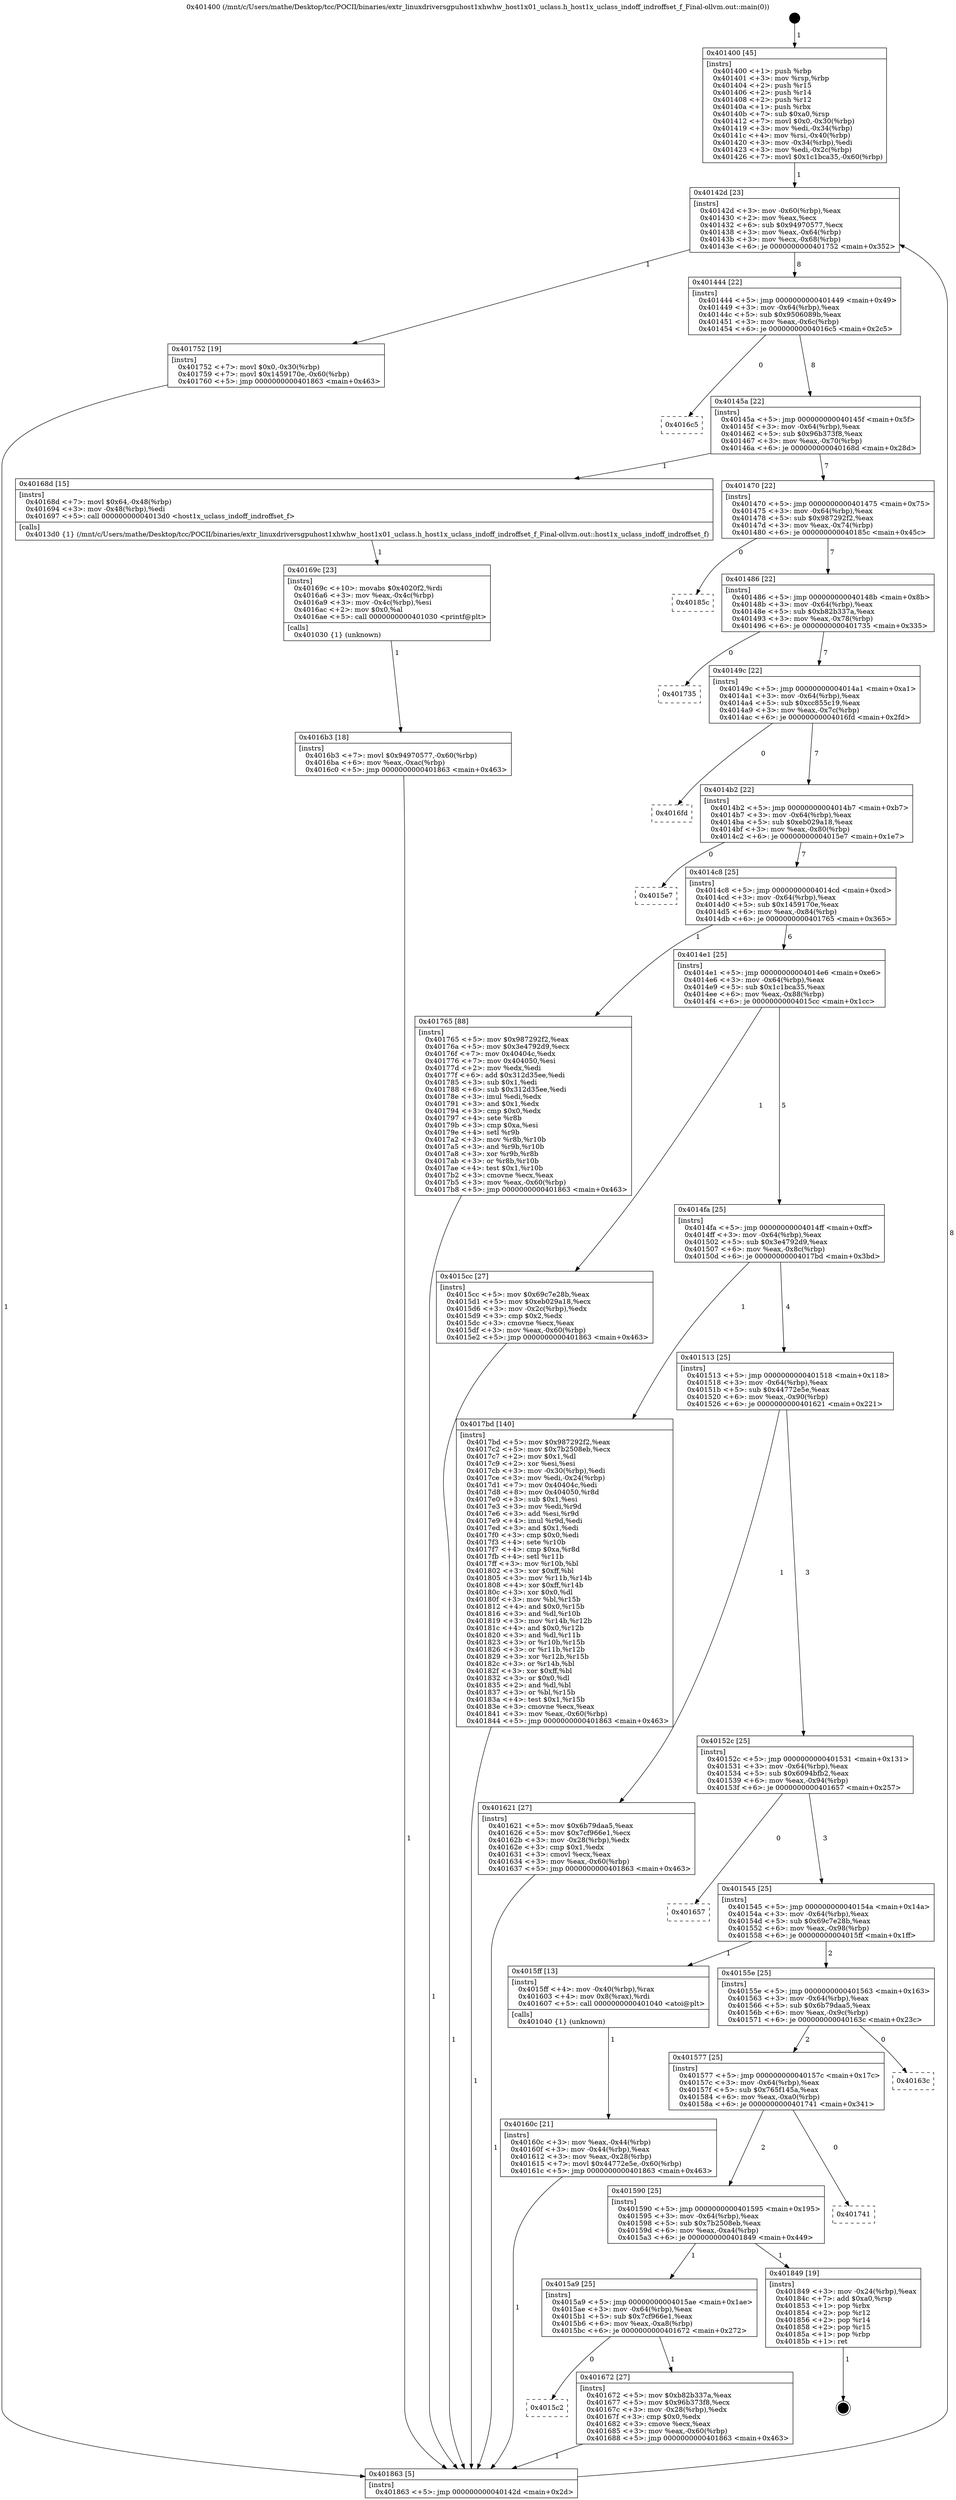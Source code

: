 digraph "0x401400" {
  label = "0x401400 (/mnt/c/Users/mathe/Desktop/tcc/POCII/binaries/extr_linuxdriversgpuhost1xhwhw_host1x01_uclass.h_host1x_uclass_indoff_indroffset_f_Final-ollvm.out::main(0))"
  labelloc = "t"
  node[shape=record]

  Entry [label="",width=0.3,height=0.3,shape=circle,fillcolor=black,style=filled]
  "0x40142d" [label="{
     0x40142d [23]\l
     | [instrs]\l
     &nbsp;&nbsp;0x40142d \<+3\>: mov -0x60(%rbp),%eax\l
     &nbsp;&nbsp;0x401430 \<+2\>: mov %eax,%ecx\l
     &nbsp;&nbsp;0x401432 \<+6\>: sub $0x94970577,%ecx\l
     &nbsp;&nbsp;0x401438 \<+3\>: mov %eax,-0x64(%rbp)\l
     &nbsp;&nbsp;0x40143b \<+3\>: mov %ecx,-0x68(%rbp)\l
     &nbsp;&nbsp;0x40143e \<+6\>: je 0000000000401752 \<main+0x352\>\l
  }"]
  "0x401752" [label="{
     0x401752 [19]\l
     | [instrs]\l
     &nbsp;&nbsp;0x401752 \<+7\>: movl $0x0,-0x30(%rbp)\l
     &nbsp;&nbsp;0x401759 \<+7\>: movl $0x1459170e,-0x60(%rbp)\l
     &nbsp;&nbsp;0x401760 \<+5\>: jmp 0000000000401863 \<main+0x463\>\l
  }"]
  "0x401444" [label="{
     0x401444 [22]\l
     | [instrs]\l
     &nbsp;&nbsp;0x401444 \<+5\>: jmp 0000000000401449 \<main+0x49\>\l
     &nbsp;&nbsp;0x401449 \<+3\>: mov -0x64(%rbp),%eax\l
     &nbsp;&nbsp;0x40144c \<+5\>: sub $0x9506089b,%eax\l
     &nbsp;&nbsp;0x401451 \<+3\>: mov %eax,-0x6c(%rbp)\l
     &nbsp;&nbsp;0x401454 \<+6\>: je 00000000004016c5 \<main+0x2c5\>\l
  }"]
  Exit [label="",width=0.3,height=0.3,shape=circle,fillcolor=black,style=filled,peripheries=2]
  "0x4016c5" [label="{
     0x4016c5\l
  }", style=dashed]
  "0x40145a" [label="{
     0x40145a [22]\l
     | [instrs]\l
     &nbsp;&nbsp;0x40145a \<+5\>: jmp 000000000040145f \<main+0x5f\>\l
     &nbsp;&nbsp;0x40145f \<+3\>: mov -0x64(%rbp),%eax\l
     &nbsp;&nbsp;0x401462 \<+5\>: sub $0x96b373f8,%eax\l
     &nbsp;&nbsp;0x401467 \<+3\>: mov %eax,-0x70(%rbp)\l
     &nbsp;&nbsp;0x40146a \<+6\>: je 000000000040168d \<main+0x28d\>\l
  }"]
  "0x4016b3" [label="{
     0x4016b3 [18]\l
     | [instrs]\l
     &nbsp;&nbsp;0x4016b3 \<+7\>: movl $0x94970577,-0x60(%rbp)\l
     &nbsp;&nbsp;0x4016ba \<+6\>: mov %eax,-0xac(%rbp)\l
     &nbsp;&nbsp;0x4016c0 \<+5\>: jmp 0000000000401863 \<main+0x463\>\l
  }"]
  "0x40168d" [label="{
     0x40168d [15]\l
     | [instrs]\l
     &nbsp;&nbsp;0x40168d \<+7\>: movl $0x64,-0x48(%rbp)\l
     &nbsp;&nbsp;0x401694 \<+3\>: mov -0x48(%rbp),%edi\l
     &nbsp;&nbsp;0x401697 \<+5\>: call 00000000004013d0 \<host1x_uclass_indoff_indroffset_f\>\l
     | [calls]\l
     &nbsp;&nbsp;0x4013d0 \{1\} (/mnt/c/Users/mathe/Desktop/tcc/POCII/binaries/extr_linuxdriversgpuhost1xhwhw_host1x01_uclass.h_host1x_uclass_indoff_indroffset_f_Final-ollvm.out::host1x_uclass_indoff_indroffset_f)\l
  }"]
  "0x401470" [label="{
     0x401470 [22]\l
     | [instrs]\l
     &nbsp;&nbsp;0x401470 \<+5\>: jmp 0000000000401475 \<main+0x75\>\l
     &nbsp;&nbsp;0x401475 \<+3\>: mov -0x64(%rbp),%eax\l
     &nbsp;&nbsp;0x401478 \<+5\>: sub $0x987292f2,%eax\l
     &nbsp;&nbsp;0x40147d \<+3\>: mov %eax,-0x74(%rbp)\l
     &nbsp;&nbsp;0x401480 \<+6\>: je 000000000040185c \<main+0x45c\>\l
  }"]
  "0x40169c" [label="{
     0x40169c [23]\l
     | [instrs]\l
     &nbsp;&nbsp;0x40169c \<+10\>: movabs $0x4020f2,%rdi\l
     &nbsp;&nbsp;0x4016a6 \<+3\>: mov %eax,-0x4c(%rbp)\l
     &nbsp;&nbsp;0x4016a9 \<+3\>: mov -0x4c(%rbp),%esi\l
     &nbsp;&nbsp;0x4016ac \<+2\>: mov $0x0,%al\l
     &nbsp;&nbsp;0x4016ae \<+5\>: call 0000000000401030 \<printf@plt\>\l
     | [calls]\l
     &nbsp;&nbsp;0x401030 \{1\} (unknown)\l
  }"]
  "0x40185c" [label="{
     0x40185c\l
  }", style=dashed]
  "0x401486" [label="{
     0x401486 [22]\l
     | [instrs]\l
     &nbsp;&nbsp;0x401486 \<+5\>: jmp 000000000040148b \<main+0x8b\>\l
     &nbsp;&nbsp;0x40148b \<+3\>: mov -0x64(%rbp),%eax\l
     &nbsp;&nbsp;0x40148e \<+5\>: sub $0xb82b337a,%eax\l
     &nbsp;&nbsp;0x401493 \<+3\>: mov %eax,-0x78(%rbp)\l
     &nbsp;&nbsp;0x401496 \<+6\>: je 0000000000401735 \<main+0x335\>\l
  }"]
  "0x4015c2" [label="{
     0x4015c2\l
  }", style=dashed]
  "0x401735" [label="{
     0x401735\l
  }", style=dashed]
  "0x40149c" [label="{
     0x40149c [22]\l
     | [instrs]\l
     &nbsp;&nbsp;0x40149c \<+5\>: jmp 00000000004014a1 \<main+0xa1\>\l
     &nbsp;&nbsp;0x4014a1 \<+3\>: mov -0x64(%rbp),%eax\l
     &nbsp;&nbsp;0x4014a4 \<+5\>: sub $0xcc855c19,%eax\l
     &nbsp;&nbsp;0x4014a9 \<+3\>: mov %eax,-0x7c(%rbp)\l
     &nbsp;&nbsp;0x4014ac \<+6\>: je 00000000004016fd \<main+0x2fd\>\l
  }"]
  "0x401672" [label="{
     0x401672 [27]\l
     | [instrs]\l
     &nbsp;&nbsp;0x401672 \<+5\>: mov $0xb82b337a,%eax\l
     &nbsp;&nbsp;0x401677 \<+5\>: mov $0x96b373f8,%ecx\l
     &nbsp;&nbsp;0x40167c \<+3\>: mov -0x28(%rbp),%edx\l
     &nbsp;&nbsp;0x40167f \<+3\>: cmp $0x0,%edx\l
     &nbsp;&nbsp;0x401682 \<+3\>: cmove %ecx,%eax\l
     &nbsp;&nbsp;0x401685 \<+3\>: mov %eax,-0x60(%rbp)\l
     &nbsp;&nbsp;0x401688 \<+5\>: jmp 0000000000401863 \<main+0x463\>\l
  }"]
  "0x4016fd" [label="{
     0x4016fd\l
  }", style=dashed]
  "0x4014b2" [label="{
     0x4014b2 [22]\l
     | [instrs]\l
     &nbsp;&nbsp;0x4014b2 \<+5\>: jmp 00000000004014b7 \<main+0xb7\>\l
     &nbsp;&nbsp;0x4014b7 \<+3\>: mov -0x64(%rbp),%eax\l
     &nbsp;&nbsp;0x4014ba \<+5\>: sub $0xeb029a18,%eax\l
     &nbsp;&nbsp;0x4014bf \<+3\>: mov %eax,-0x80(%rbp)\l
     &nbsp;&nbsp;0x4014c2 \<+6\>: je 00000000004015e7 \<main+0x1e7\>\l
  }"]
  "0x4015a9" [label="{
     0x4015a9 [25]\l
     | [instrs]\l
     &nbsp;&nbsp;0x4015a9 \<+5\>: jmp 00000000004015ae \<main+0x1ae\>\l
     &nbsp;&nbsp;0x4015ae \<+3\>: mov -0x64(%rbp),%eax\l
     &nbsp;&nbsp;0x4015b1 \<+5\>: sub $0x7cf966e1,%eax\l
     &nbsp;&nbsp;0x4015b6 \<+6\>: mov %eax,-0xa8(%rbp)\l
     &nbsp;&nbsp;0x4015bc \<+6\>: je 0000000000401672 \<main+0x272\>\l
  }"]
  "0x4015e7" [label="{
     0x4015e7\l
  }", style=dashed]
  "0x4014c8" [label="{
     0x4014c8 [25]\l
     | [instrs]\l
     &nbsp;&nbsp;0x4014c8 \<+5\>: jmp 00000000004014cd \<main+0xcd\>\l
     &nbsp;&nbsp;0x4014cd \<+3\>: mov -0x64(%rbp),%eax\l
     &nbsp;&nbsp;0x4014d0 \<+5\>: sub $0x1459170e,%eax\l
     &nbsp;&nbsp;0x4014d5 \<+6\>: mov %eax,-0x84(%rbp)\l
     &nbsp;&nbsp;0x4014db \<+6\>: je 0000000000401765 \<main+0x365\>\l
  }"]
  "0x401849" [label="{
     0x401849 [19]\l
     | [instrs]\l
     &nbsp;&nbsp;0x401849 \<+3\>: mov -0x24(%rbp),%eax\l
     &nbsp;&nbsp;0x40184c \<+7\>: add $0xa0,%rsp\l
     &nbsp;&nbsp;0x401853 \<+1\>: pop %rbx\l
     &nbsp;&nbsp;0x401854 \<+2\>: pop %r12\l
     &nbsp;&nbsp;0x401856 \<+2\>: pop %r14\l
     &nbsp;&nbsp;0x401858 \<+2\>: pop %r15\l
     &nbsp;&nbsp;0x40185a \<+1\>: pop %rbp\l
     &nbsp;&nbsp;0x40185b \<+1\>: ret\l
  }"]
  "0x401765" [label="{
     0x401765 [88]\l
     | [instrs]\l
     &nbsp;&nbsp;0x401765 \<+5\>: mov $0x987292f2,%eax\l
     &nbsp;&nbsp;0x40176a \<+5\>: mov $0x3e4792d9,%ecx\l
     &nbsp;&nbsp;0x40176f \<+7\>: mov 0x40404c,%edx\l
     &nbsp;&nbsp;0x401776 \<+7\>: mov 0x404050,%esi\l
     &nbsp;&nbsp;0x40177d \<+2\>: mov %edx,%edi\l
     &nbsp;&nbsp;0x40177f \<+6\>: add $0x312d35ee,%edi\l
     &nbsp;&nbsp;0x401785 \<+3\>: sub $0x1,%edi\l
     &nbsp;&nbsp;0x401788 \<+6\>: sub $0x312d35ee,%edi\l
     &nbsp;&nbsp;0x40178e \<+3\>: imul %edi,%edx\l
     &nbsp;&nbsp;0x401791 \<+3\>: and $0x1,%edx\l
     &nbsp;&nbsp;0x401794 \<+3\>: cmp $0x0,%edx\l
     &nbsp;&nbsp;0x401797 \<+4\>: sete %r8b\l
     &nbsp;&nbsp;0x40179b \<+3\>: cmp $0xa,%esi\l
     &nbsp;&nbsp;0x40179e \<+4\>: setl %r9b\l
     &nbsp;&nbsp;0x4017a2 \<+3\>: mov %r8b,%r10b\l
     &nbsp;&nbsp;0x4017a5 \<+3\>: and %r9b,%r10b\l
     &nbsp;&nbsp;0x4017a8 \<+3\>: xor %r9b,%r8b\l
     &nbsp;&nbsp;0x4017ab \<+3\>: or %r8b,%r10b\l
     &nbsp;&nbsp;0x4017ae \<+4\>: test $0x1,%r10b\l
     &nbsp;&nbsp;0x4017b2 \<+3\>: cmovne %ecx,%eax\l
     &nbsp;&nbsp;0x4017b5 \<+3\>: mov %eax,-0x60(%rbp)\l
     &nbsp;&nbsp;0x4017b8 \<+5\>: jmp 0000000000401863 \<main+0x463\>\l
  }"]
  "0x4014e1" [label="{
     0x4014e1 [25]\l
     | [instrs]\l
     &nbsp;&nbsp;0x4014e1 \<+5\>: jmp 00000000004014e6 \<main+0xe6\>\l
     &nbsp;&nbsp;0x4014e6 \<+3\>: mov -0x64(%rbp),%eax\l
     &nbsp;&nbsp;0x4014e9 \<+5\>: sub $0x1c1bca35,%eax\l
     &nbsp;&nbsp;0x4014ee \<+6\>: mov %eax,-0x88(%rbp)\l
     &nbsp;&nbsp;0x4014f4 \<+6\>: je 00000000004015cc \<main+0x1cc\>\l
  }"]
  "0x401590" [label="{
     0x401590 [25]\l
     | [instrs]\l
     &nbsp;&nbsp;0x401590 \<+5\>: jmp 0000000000401595 \<main+0x195\>\l
     &nbsp;&nbsp;0x401595 \<+3\>: mov -0x64(%rbp),%eax\l
     &nbsp;&nbsp;0x401598 \<+5\>: sub $0x7b2508eb,%eax\l
     &nbsp;&nbsp;0x40159d \<+6\>: mov %eax,-0xa4(%rbp)\l
     &nbsp;&nbsp;0x4015a3 \<+6\>: je 0000000000401849 \<main+0x449\>\l
  }"]
  "0x4015cc" [label="{
     0x4015cc [27]\l
     | [instrs]\l
     &nbsp;&nbsp;0x4015cc \<+5\>: mov $0x69c7e28b,%eax\l
     &nbsp;&nbsp;0x4015d1 \<+5\>: mov $0xeb029a18,%ecx\l
     &nbsp;&nbsp;0x4015d6 \<+3\>: mov -0x2c(%rbp),%edx\l
     &nbsp;&nbsp;0x4015d9 \<+3\>: cmp $0x2,%edx\l
     &nbsp;&nbsp;0x4015dc \<+3\>: cmovne %ecx,%eax\l
     &nbsp;&nbsp;0x4015df \<+3\>: mov %eax,-0x60(%rbp)\l
     &nbsp;&nbsp;0x4015e2 \<+5\>: jmp 0000000000401863 \<main+0x463\>\l
  }"]
  "0x4014fa" [label="{
     0x4014fa [25]\l
     | [instrs]\l
     &nbsp;&nbsp;0x4014fa \<+5\>: jmp 00000000004014ff \<main+0xff\>\l
     &nbsp;&nbsp;0x4014ff \<+3\>: mov -0x64(%rbp),%eax\l
     &nbsp;&nbsp;0x401502 \<+5\>: sub $0x3e4792d9,%eax\l
     &nbsp;&nbsp;0x401507 \<+6\>: mov %eax,-0x8c(%rbp)\l
     &nbsp;&nbsp;0x40150d \<+6\>: je 00000000004017bd \<main+0x3bd\>\l
  }"]
  "0x401863" [label="{
     0x401863 [5]\l
     | [instrs]\l
     &nbsp;&nbsp;0x401863 \<+5\>: jmp 000000000040142d \<main+0x2d\>\l
  }"]
  "0x401400" [label="{
     0x401400 [45]\l
     | [instrs]\l
     &nbsp;&nbsp;0x401400 \<+1\>: push %rbp\l
     &nbsp;&nbsp;0x401401 \<+3\>: mov %rsp,%rbp\l
     &nbsp;&nbsp;0x401404 \<+2\>: push %r15\l
     &nbsp;&nbsp;0x401406 \<+2\>: push %r14\l
     &nbsp;&nbsp;0x401408 \<+2\>: push %r12\l
     &nbsp;&nbsp;0x40140a \<+1\>: push %rbx\l
     &nbsp;&nbsp;0x40140b \<+7\>: sub $0xa0,%rsp\l
     &nbsp;&nbsp;0x401412 \<+7\>: movl $0x0,-0x30(%rbp)\l
     &nbsp;&nbsp;0x401419 \<+3\>: mov %edi,-0x34(%rbp)\l
     &nbsp;&nbsp;0x40141c \<+4\>: mov %rsi,-0x40(%rbp)\l
     &nbsp;&nbsp;0x401420 \<+3\>: mov -0x34(%rbp),%edi\l
     &nbsp;&nbsp;0x401423 \<+3\>: mov %edi,-0x2c(%rbp)\l
     &nbsp;&nbsp;0x401426 \<+7\>: movl $0x1c1bca35,-0x60(%rbp)\l
  }"]
  "0x401741" [label="{
     0x401741\l
  }", style=dashed]
  "0x4017bd" [label="{
     0x4017bd [140]\l
     | [instrs]\l
     &nbsp;&nbsp;0x4017bd \<+5\>: mov $0x987292f2,%eax\l
     &nbsp;&nbsp;0x4017c2 \<+5\>: mov $0x7b2508eb,%ecx\l
     &nbsp;&nbsp;0x4017c7 \<+2\>: mov $0x1,%dl\l
     &nbsp;&nbsp;0x4017c9 \<+2\>: xor %esi,%esi\l
     &nbsp;&nbsp;0x4017cb \<+3\>: mov -0x30(%rbp),%edi\l
     &nbsp;&nbsp;0x4017ce \<+3\>: mov %edi,-0x24(%rbp)\l
     &nbsp;&nbsp;0x4017d1 \<+7\>: mov 0x40404c,%edi\l
     &nbsp;&nbsp;0x4017d8 \<+8\>: mov 0x404050,%r8d\l
     &nbsp;&nbsp;0x4017e0 \<+3\>: sub $0x1,%esi\l
     &nbsp;&nbsp;0x4017e3 \<+3\>: mov %edi,%r9d\l
     &nbsp;&nbsp;0x4017e6 \<+3\>: add %esi,%r9d\l
     &nbsp;&nbsp;0x4017e9 \<+4\>: imul %r9d,%edi\l
     &nbsp;&nbsp;0x4017ed \<+3\>: and $0x1,%edi\l
     &nbsp;&nbsp;0x4017f0 \<+3\>: cmp $0x0,%edi\l
     &nbsp;&nbsp;0x4017f3 \<+4\>: sete %r10b\l
     &nbsp;&nbsp;0x4017f7 \<+4\>: cmp $0xa,%r8d\l
     &nbsp;&nbsp;0x4017fb \<+4\>: setl %r11b\l
     &nbsp;&nbsp;0x4017ff \<+3\>: mov %r10b,%bl\l
     &nbsp;&nbsp;0x401802 \<+3\>: xor $0xff,%bl\l
     &nbsp;&nbsp;0x401805 \<+3\>: mov %r11b,%r14b\l
     &nbsp;&nbsp;0x401808 \<+4\>: xor $0xff,%r14b\l
     &nbsp;&nbsp;0x40180c \<+3\>: xor $0x0,%dl\l
     &nbsp;&nbsp;0x40180f \<+3\>: mov %bl,%r15b\l
     &nbsp;&nbsp;0x401812 \<+4\>: and $0x0,%r15b\l
     &nbsp;&nbsp;0x401816 \<+3\>: and %dl,%r10b\l
     &nbsp;&nbsp;0x401819 \<+3\>: mov %r14b,%r12b\l
     &nbsp;&nbsp;0x40181c \<+4\>: and $0x0,%r12b\l
     &nbsp;&nbsp;0x401820 \<+3\>: and %dl,%r11b\l
     &nbsp;&nbsp;0x401823 \<+3\>: or %r10b,%r15b\l
     &nbsp;&nbsp;0x401826 \<+3\>: or %r11b,%r12b\l
     &nbsp;&nbsp;0x401829 \<+3\>: xor %r12b,%r15b\l
     &nbsp;&nbsp;0x40182c \<+3\>: or %r14b,%bl\l
     &nbsp;&nbsp;0x40182f \<+3\>: xor $0xff,%bl\l
     &nbsp;&nbsp;0x401832 \<+3\>: or $0x0,%dl\l
     &nbsp;&nbsp;0x401835 \<+2\>: and %dl,%bl\l
     &nbsp;&nbsp;0x401837 \<+3\>: or %bl,%r15b\l
     &nbsp;&nbsp;0x40183a \<+4\>: test $0x1,%r15b\l
     &nbsp;&nbsp;0x40183e \<+3\>: cmovne %ecx,%eax\l
     &nbsp;&nbsp;0x401841 \<+3\>: mov %eax,-0x60(%rbp)\l
     &nbsp;&nbsp;0x401844 \<+5\>: jmp 0000000000401863 \<main+0x463\>\l
  }"]
  "0x401513" [label="{
     0x401513 [25]\l
     | [instrs]\l
     &nbsp;&nbsp;0x401513 \<+5\>: jmp 0000000000401518 \<main+0x118\>\l
     &nbsp;&nbsp;0x401518 \<+3\>: mov -0x64(%rbp),%eax\l
     &nbsp;&nbsp;0x40151b \<+5\>: sub $0x44772e5e,%eax\l
     &nbsp;&nbsp;0x401520 \<+6\>: mov %eax,-0x90(%rbp)\l
     &nbsp;&nbsp;0x401526 \<+6\>: je 0000000000401621 \<main+0x221\>\l
  }"]
  "0x401577" [label="{
     0x401577 [25]\l
     | [instrs]\l
     &nbsp;&nbsp;0x401577 \<+5\>: jmp 000000000040157c \<main+0x17c\>\l
     &nbsp;&nbsp;0x40157c \<+3\>: mov -0x64(%rbp),%eax\l
     &nbsp;&nbsp;0x40157f \<+5\>: sub $0x765f145a,%eax\l
     &nbsp;&nbsp;0x401584 \<+6\>: mov %eax,-0xa0(%rbp)\l
     &nbsp;&nbsp;0x40158a \<+6\>: je 0000000000401741 \<main+0x341\>\l
  }"]
  "0x401621" [label="{
     0x401621 [27]\l
     | [instrs]\l
     &nbsp;&nbsp;0x401621 \<+5\>: mov $0x6b79daa5,%eax\l
     &nbsp;&nbsp;0x401626 \<+5\>: mov $0x7cf966e1,%ecx\l
     &nbsp;&nbsp;0x40162b \<+3\>: mov -0x28(%rbp),%edx\l
     &nbsp;&nbsp;0x40162e \<+3\>: cmp $0x1,%edx\l
     &nbsp;&nbsp;0x401631 \<+3\>: cmovl %ecx,%eax\l
     &nbsp;&nbsp;0x401634 \<+3\>: mov %eax,-0x60(%rbp)\l
     &nbsp;&nbsp;0x401637 \<+5\>: jmp 0000000000401863 \<main+0x463\>\l
  }"]
  "0x40152c" [label="{
     0x40152c [25]\l
     | [instrs]\l
     &nbsp;&nbsp;0x40152c \<+5\>: jmp 0000000000401531 \<main+0x131\>\l
     &nbsp;&nbsp;0x401531 \<+3\>: mov -0x64(%rbp),%eax\l
     &nbsp;&nbsp;0x401534 \<+5\>: sub $0x6094bfb2,%eax\l
     &nbsp;&nbsp;0x401539 \<+6\>: mov %eax,-0x94(%rbp)\l
     &nbsp;&nbsp;0x40153f \<+6\>: je 0000000000401657 \<main+0x257\>\l
  }"]
  "0x40163c" [label="{
     0x40163c\l
  }", style=dashed]
  "0x401657" [label="{
     0x401657\l
  }", style=dashed]
  "0x401545" [label="{
     0x401545 [25]\l
     | [instrs]\l
     &nbsp;&nbsp;0x401545 \<+5\>: jmp 000000000040154a \<main+0x14a\>\l
     &nbsp;&nbsp;0x40154a \<+3\>: mov -0x64(%rbp),%eax\l
     &nbsp;&nbsp;0x40154d \<+5\>: sub $0x69c7e28b,%eax\l
     &nbsp;&nbsp;0x401552 \<+6\>: mov %eax,-0x98(%rbp)\l
     &nbsp;&nbsp;0x401558 \<+6\>: je 00000000004015ff \<main+0x1ff\>\l
  }"]
  "0x40160c" [label="{
     0x40160c [21]\l
     | [instrs]\l
     &nbsp;&nbsp;0x40160c \<+3\>: mov %eax,-0x44(%rbp)\l
     &nbsp;&nbsp;0x40160f \<+3\>: mov -0x44(%rbp),%eax\l
     &nbsp;&nbsp;0x401612 \<+3\>: mov %eax,-0x28(%rbp)\l
     &nbsp;&nbsp;0x401615 \<+7\>: movl $0x44772e5e,-0x60(%rbp)\l
     &nbsp;&nbsp;0x40161c \<+5\>: jmp 0000000000401863 \<main+0x463\>\l
  }"]
  "0x4015ff" [label="{
     0x4015ff [13]\l
     | [instrs]\l
     &nbsp;&nbsp;0x4015ff \<+4\>: mov -0x40(%rbp),%rax\l
     &nbsp;&nbsp;0x401603 \<+4\>: mov 0x8(%rax),%rdi\l
     &nbsp;&nbsp;0x401607 \<+5\>: call 0000000000401040 \<atoi@plt\>\l
     | [calls]\l
     &nbsp;&nbsp;0x401040 \{1\} (unknown)\l
  }"]
  "0x40155e" [label="{
     0x40155e [25]\l
     | [instrs]\l
     &nbsp;&nbsp;0x40155e \<+5\>: jmp 0000000000401563 \<main+0x163\>\l
     &nbsp;&nbsp;0x401563 \<+3\>: mov -0x64(%rbp),%eax\l
     &nbsp;&nbsp;0x401566 \<+5\>: sub $0x6b79daa5,%eax\l
     &nbsp;&nbsp;0x40156b \<+6\>: mov %eax,-0x9c(%rbp)\l
     &nbsp;&nbsp;0x401571 \<+6\>: je 000000000040163c \<main+0x23c\>\l
  }"]
  Entry -> "0x401400" [label=" 1"]
  "0x40142d" -> "0x401752" [label=" 1"]
  "0x40142d" -> "0x401444" [label=" 8"]
  "0x401849" -> Exit [label=" 1"]
  "0x401444" -> "0x4016c5" [label=" 0"]
  "0x401444" -> "0x40145a" [label=" 8"]
  "0x4017bd" -> "0x401863" [label=" 1"]
  "0x40145a" -> "0x40168d" [label=" 1"]
  "0x40145a" -> "0x401470" [label=" 7"]
  "0x401765" -> "0x401863" [label=" 1"]
  "0x401470" -> "0x40185c" [label=" 0"]
  "0x401470" -> "0x401486" [label=" 7"]
  "0x401752" -> "0x401863" [label=" 1"]
  "0x401486" -> "0x401735" [label=" 0"]
  "0x401486" -> "0x40149c" [label=" 7"]
  "0x4016b3" -> "0x401863" [label=" 1"]
  "0x40149c" -> "0x4016fd" [label=" 0"]
  "0x40149c" -> "0x4014b2" [label=" 7"]
  "0x40169c" -> "0x4016b3" [label=" 1"]
  "0x4014b2" -> "0x4015e7" [label=" 0"]
  "0x4014b2" -> "0x4014c8" [label=" 7"]
  "0x401672" -> "0x401863" [label=" 1"]
  "0x4014c8" -> "0x401765" [label=" 1"]
  "0x4014c8" -> "0x4014e1" [label=" 6"]
  "0x4015a9" -> "0x4015c2" [label=" 0"]
  "0x4014e1" -> "0x4015cc" [label=" 1"]
  "0x4014e1" -> "0x4014fa" [label=" 5"]
  "0x4015cc" -> "0x401863" [label=" 1"]
  "0x401400" -> "0x40142d" [label=" 1"]
  "0x401863" -> "0x40142d" [label=" 8"]
  "0x40168d" -> "0x40169c" [label=" 1"]
  "0x4014fa" -> "0x4017bd" [label=" 1"]
  "0x4014fa" -> "0x401513" [label=" 4"]
  "0x401590" -> "0x4015a9" [label=" 1"]
  "0x401513" -> "0x401621" [label=" 1"]
  "0x401513" -> "0x40152c" [label=" 3"]
  "0x4015a9" -> "0x401672" [label=" 1"]
  "0x40152c" -> "0x401657" [label=" 0"]
  "0x40152c" -> "0x401545" [label=" 3"]
  "0x401577" -> "0x401590" [label=" 2"]
  "0x401545" -> "0x4015ff" [label=" 1"]
  "0x401545" -> "0x40155e" [label=" 2"]
  "0x4015ff" -> "0x40160c" [label=" 1"]
  "0x40160c" -> "0x401863" [label=" 1"]
  "0x401621" -> "0x401863" [label=" 1"]
  "0x401577" -> "0x401741" [label=" 0"]
  "0x40155e" -> "0x40163c" [label=" 0"]
  "0x40155e" -> "0x401577" [label=" 2"]
  "0x401590" -> "0x401849" [label=" 1"]
}
